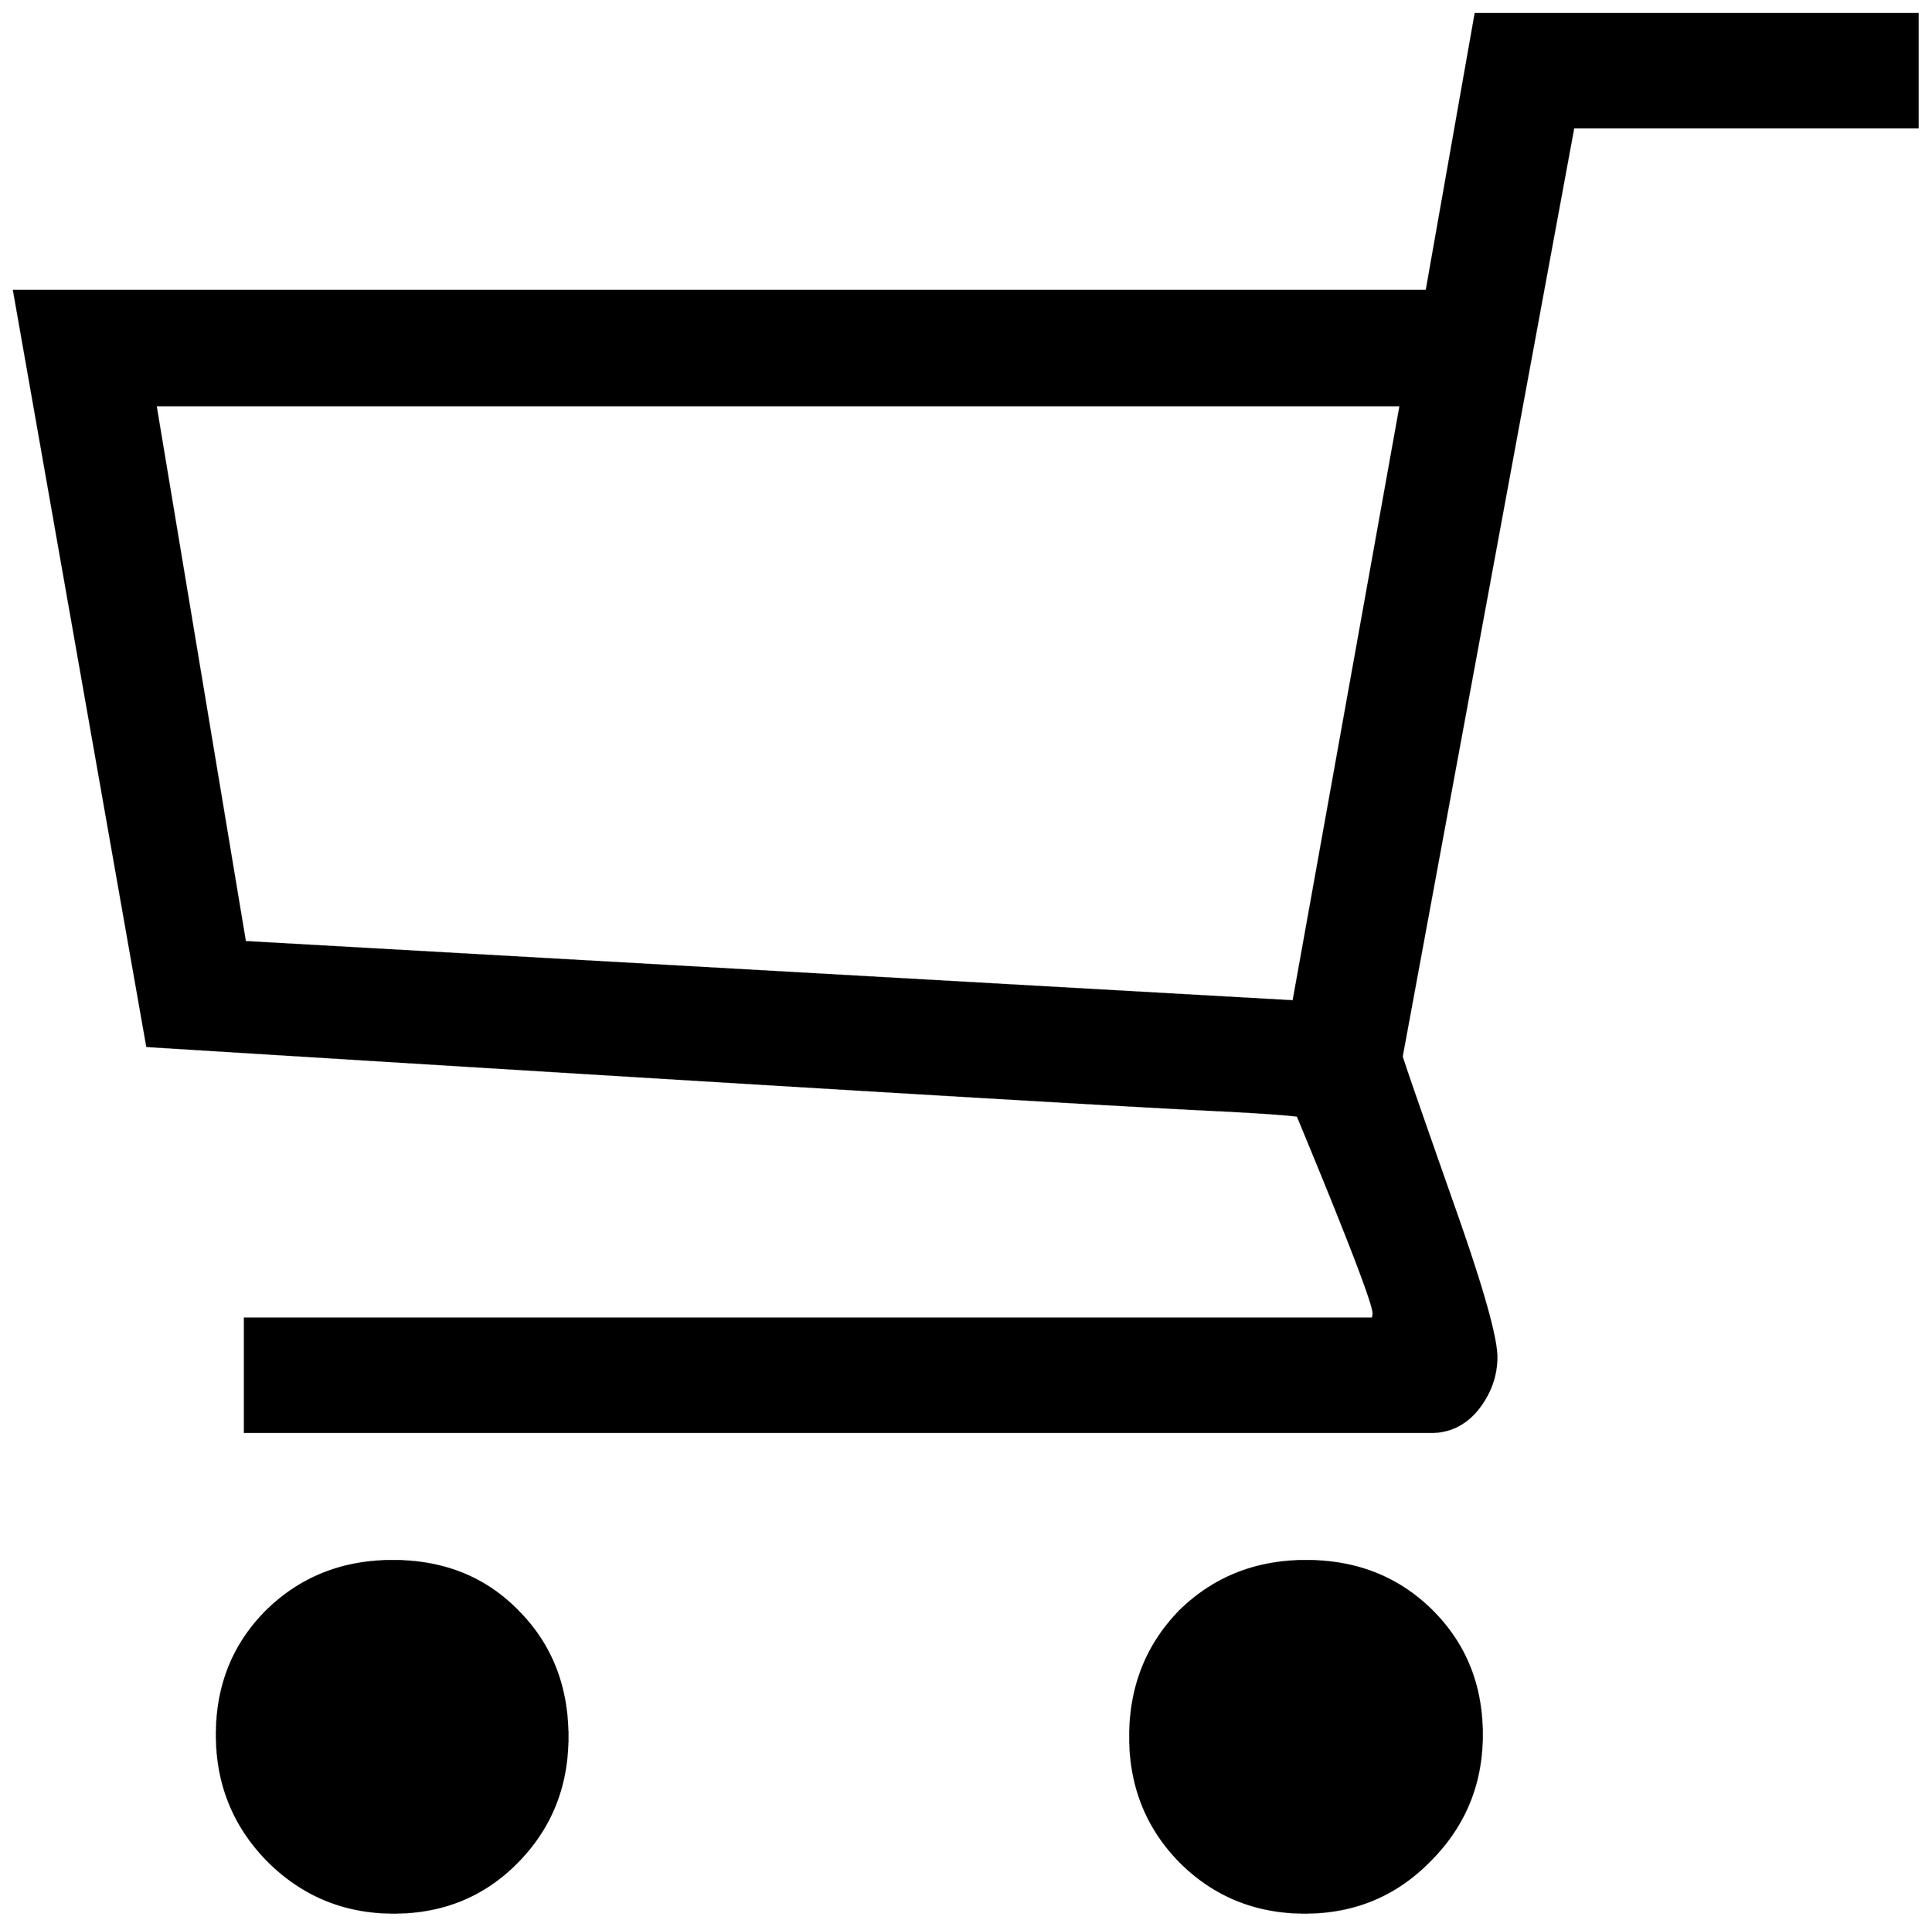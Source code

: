 


\begin{tikzpicture}[y=0.80pt, x=0.80pt, yscale=-1.0, xscale=1.0, inner sep=0pt, outer sep=0pt]
\begin{scope}[shift={(100.0,1703.0)},nonzero rule]
  \path[draw=.,fill=.,line width=1.600pt] (1894.0,-1383.0) --
    (1563.0,-1383.0) -- (1398.0,-490.0) .. controls
    (1398.667,-486.667) and (1416.0,-436.667) .. (1450.0,-340.0) ..
    controls (1476.0,-266.0) and (1489.0,-219.667) ..
    (1489.0,-201.0) .. controls (1489.0,-183.0) and
    (1483.0,-166.333) .. (1471.0,-151.0) .. controls
    (1459.0,-136.333) and (1444.0,-129.0) .. (1426.0,-129.0) --
    (286.0,-129.0) -- (286.0,-238.0) -- (1370.0,-238.0) ..
    controls (1370.667,-239.333) and (1371.0,-241.0) ..
    (1371.0,-243.0) .. controls (1371.0,-252.333) and
    (1346.667,-315.667) .. (1298.0,-433.0) .. controls
    (1288.667,-434.333) and (1265.333,-436.0) .. (1228.0,-438.0) ..
    controls (1127.333,-442.667) and (782.0,-463.333) ..
    (192.0,-500.0) -- (64.0,-1226.0) -- (1422.0,-1226.0) --
    (1469.0,-1492.0) -- (1894.0,-1492.0) -- (1894.0,-1383.0) --
    cycle(1475.0,162.0) .. controls (1475.0,209.333) and
    (1458.333,249.667) .. (1425.0,283.0) .. controls (1392.333,316.333)
    and (1352.333,333.0) .. (1305.0,333.0) .. controls
    (1257.667,333.0) and (1217.667,316.667) .. (1185.0,284.0) ..
    controls (1153.0,251.333) and (1137.0,211.333) .. (1137.0,164.0)
    .. controls (1137.0,116.0) and (1153.0,75.667) ..
    (1185.0,43.0) .. controls (1217.667,11.0) and (1258.0,-5.0) ..
    (1306.0,-5.0) .. controls (1354.0,-5.0) and (1394.0,10.667) ..
    (1426.0,42.0) .. controls (1458.667,74.0) and (1475.0,114.0)
    .. (1475.0,162.0) -- cycle(596.0,164.0) .. controls
    (596.0,211.333) and (580.0,251.333) .. (548.0,284.0) .. controls
    (516.0,316.667) and (476.333,333.0) .. (429.0,333.0) .. controls
    (381.667,333.0) and (341.333,316.333) .. (308.0,283.0) .. controls
    (275.333,249.667) and (259.0,209.333) .. (259.0,162.0) .. controls
    (259.0,114.667) and (275.0,75.0) .. (307.0,43.0) .. controls
    (339.667,11.0) and (380.0,-5.0) .. (428.0,-5.0) .. controls
    (476.667,-5.0) and (516.667,11.0) .. (548.0,43.0) .. controls
    (580.0,75.0) and (596.0,115.333) .. (596.0,164.0) --
    cycle(1397.0,-1116.0) -- (200.0,-1116.0) -- (286.0,-600.0)
    -- (1294.0,-543.0) -- (1397.0,-1116.0) -- cycle;
\end{scope}

\end{tikzpicture}

